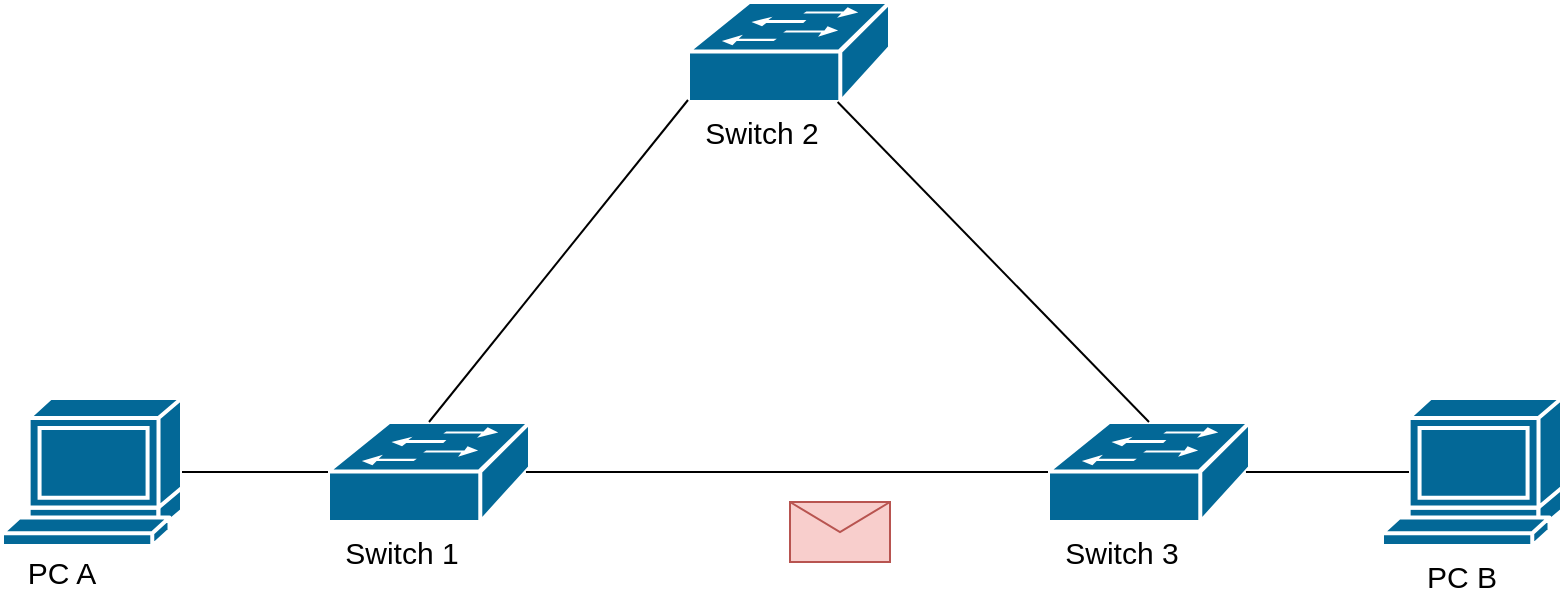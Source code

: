 <mxfile version="18.1.3" type="github"><diagram id="K00No8PFQpgPU9eF6Gh3" name="Page-1"><mxGraphModel dx="920" dy="504" grid="1" gridSize="10" guides="1" tooltips="1" connect="1" arrows="1" fold="1" page="1" pageScale="1" pageWidth="827" pageHeight="1169" math="0" shadow="0"><root><mxCell id="0"/><mxCell id="1" parent="0"/><mxCell id="Pq2s1rolhXNcvBjcGybK-1" value="" style="shape=mxgraph.cisco.switches.workgroup_switch;sketch=0;html=1;pointerEvents=1;dashed=0;fillColor=#036897;strokeColor=#ffffff;strokeWidth=2;verticalLabelPosition=bottom;verticalAlign=top;align=center;outlineConnect=0;" parent="1" vertex="1"><mxGeometry x="363" y="200" width="101" height="50" as="geometry"/></mxCell><mxCell id="Pq2s1rolhXNcvBjcGybK-2" value="" style="shape=mxgraph.cisco.switches.workgroup_switch;sketch=0;html=1;pointerEvents=1;dashed=0;fillColor=#036897;strokeColor=#ffffff;strokeWidth=2;verticalLabelPosition=bottom;verticalAlign=top;align=center;outlineConnect=0;" parent="1" vertex="1"><mxGeometry x="543" y="410" width="101" height="50" as="geometry"/></mxCell><mxCell id="Pq2s1rolhXNcvBjcGybK-3" value="" style="shape=mxgraph.cisco.switches.workgroup_switch;sketch=0;html=1;pointerEvents=1;dashed=0;fillColor=#036897;strokeColor=#ffffff;strokeWidth=2;verticalLabelPosition=bottom;verticalAlign=top;align=center;outlineConnect=0;" parent="1" vertex="1"><mxGeometry x="183" y="410" width="101" height="50" as="geometry"/></mxCell><mxCell id="Pq2s1rolhXNcvBjcGybK-5" value="" style="shape=mxgraph.cisco.computers_and_peripherals.terminal;sketch=0;html=1;pointerEvents=1;dashed=0;fillColor=#036897;strokeColor=#ffffff;strokeWidth=2;verticalLabelPosition=bottom;verticalAlign=top;align=center;outlineConnect=0;" parent="1" vertex="1"><mxGeometry x="20" y="398" width="90" height="74" as="geometry"/></mxCell><mxCell id="Pq2s1rolhXNcvBjcGybK-11" value="" style="endArrow=none;html=1;rounded=0;exitX=0.5;exitY=0;exitDx=0;exitDy=0;exitPerimeter=0;entryX=0;entryY=0.98;entryDx=0;entryDy=0;entryPerimeter=0;" parent="1" source="Pq2s1rolhXNcvBjcGybK-3" target="Pq2s1rolhXNcvBjcGybK-1" edge="1"><mxGeometry width="50" height="50" relative="1" as="geometry"><mxPoint x="270" y="390" as="sourcePoint"/><mxPoint x="320" y="340" as="targetPoint"/></mxGeometry></mxCell><mxCell id="Pq2s1rolhXNcvBjcGybK-13" value="" style="endArrow=none;html=1;rounded=0;exitX=0.5;exitY=0;exitDx=0;exitDy=0;exitPerimeter=0;" parent="1" source="Pq2s1rolhXNcvBjcGybK-2" target="Pq2s1rolhXNcvBjcGybK-1" edge="1"><mxGeometry width="50" height="50" relative="1" as="geometry"><mxPoint x="370" y="450" as="sourcePoint"/><mxPoint x="420" y="400" as="targetPoint"/></mxGeometry></mxCell><mxCell id="Pq2s1rolhXNcvBjcGybK-14" value="" style="endArrow=none;html=1;rounded=0;exitX=0.98;exitY=0.5;exitDx=0;exitDy=0;exitPerimeter=0;entryX=0;entryY=0.5;entryDx=0;entryDy=0;entryPerimeter=0;" parent="1" source="Pq2s1rolhXNcvBjcGybK-3" target="Pq2s1rolhXNcvBjcGybK-2" edge="1"><mxGeometry width="50" height="50" relative="1" as="geometry"><mxPoint x="370" y="450" as="sourcePoint"/><mxPoint x="420" y="400" as="targetPoint"/></mxGeometry></mxCell><mxCell id="Pq2s1rolhXNcvBjcGybK-16" value="" style="shape=mxgraph.cisco.computers_and_peripherals.terminal;sketch=0;html=1;pointerEvents=1;dashed=0;fillColor=#036897;strokeColor=#ffffff;strokeWidth=2;verticalLabelPosition=bottom;verticalAlign=top;align=center;outlineConnect=0;" parent="1" vertex="1"><mxGeometry x="710" y="398" width="90" height="74" as="geometry"/></mxCell><mxCell id="Pq2s1rolhXNcvBjcGybK-18" value="" style="endArrow=none;html=1;rounded=0;exitX=1;exitY=0.5;exitDx=0;exitDy=0;exitPerimeter=0;entryX=0;entryY=0.5;entryDx=0;entryDy=0;entryPerimeter=0;" parent="1" source="Pq2s1rolhXNcvBjcGybK-5" target="Pq2s1rolhXNcvBjcGybK-3" edge="1"><mxGeometry width="50" height="50" relative="1" as="geometry"><mxPoint x="190" y="570" as="sourcePoint"/><mxPoint x="240" y="520" as="targetPoint"/></mxGeometry></mxCell><mxCell id="Pq2s1rolhXNcvBjcGybK-19" value="" style="endArrow=none;html=1;rounded=0;exitX=0.98;exitY=0.5;exitDx=0;exitDy=0;exitPerimeter=0;entryX=0.15;entryY=0.5;entryDx=0;entryDy=0;entryPerimeter=0;" parent="1" source="Pq2s1rolhXNcvBjcGybK-2" target="Pq2s1rolhXNcvBjcGybK-16" edge="1"><mxGeometry width="50" height="50" relative="1" as="geometry"><mxPoint x="610" y="440" as="sourcePoint"/><mxPoint x="660" y="390" as="targetPoint"/></mxGeometry></mxCell><mxCell id="Pq2s1rolhXNcvBjcGybK-20" value="&lt;font style=&quot;font-size: 15px;&quot;&gt;PC A&lt;/font&gt;" style="text;html=1;strokeColor=none;fillColor=none;align=center;verticalAlign=middle;whiteSpace=wrap;rounded=0;" parent="1" vertex="1"><mxGeometry x="20" y="470" width="60" height="30" as="geometry"/></mxCell><mxCell id="Pq2s1rolhXNcvBjcGybK-21" value="&lt;font style=&quot;font-size: 15px;&quot;&gt;Switch 1&lt;/font&gt;" style="text;html=1;strokeColor=none;fillColor=none;align=center;verticalAlign=middle;whiteSpace=wrap;rounded=0;" parent="1" vertex="1"><mxGeometry x="190" y="460" width="60" height="30" as="geometry"/></mxCell><mxCell id="Pq2s1rolhXNcvBjcGybK-22" value="&lt;font style=&quot;font-size: 15px;&quot;&gt;Switch 2&lt;/font&gt;" style="text;html=1;strokeColor=none;fillColor=none;align=center;verticalAlign=middle;whiteSpace=wrap;rounded=0;" parent="1" vertex="1"><mxGeometry x="370" y="250" width="60" height="30" as="geometry"/></mxCell><mxCell id="Pq2s1rolhXNcvBjcGybK-23" value="&lt;font style=&quot;font-size: 15px;&quot;&gt;Switch 3&lt;/font&gt;" style="text;html=1;strokeColor=none;fillColor=none;align=center;verticalAlign=middle;whiteSpace=wrap;rounded=0;" parent="1" vertex="1"><mxGeometry x="550" y="460" width="60" height="30" as="geometry"/></mxCell><mxCell id="Pq2s1rolhXNcvBjcGybK-24" value="&lt;font style=&quot;font-size: 15px;&quot;&gt;PC B&lt;/font&gt;" style="text;html=1;strokeColor=none;fillColor=none;align=center;verticalAlign=middle;whiteSpace=wrap;rounded=0;" parent="1" vertex="1"><mxGeometry x="720" y="472" width="60" height="30" as="geometry"/></mxCell><mxCell id="TJ8tz61ypjwQuF67YSzk-4" value="" style="group" vertex="1" connectable="0" parent="1"><mxGeometry x="364" y="440" width="100" height="50" as="geometry"/></mxCell><mxCell id="Cs98_yRKcukp_XkSm2hE-1" value="" style="shape=message;html=1;whiteSpace=wrap;html=1;outlineConnect=0;fontSize=15;rotation=0;fillColor=#f8cecc;strokeColor=#b85450;" parent="TJ8tz61ypjwQuF67YSzk-4" vertex="1"><mxGeometry x="50" y="10" width="50" height="30" as="geometry"/></mxCell><mxCell id="TJ8tz61ypjwQuF67YSzk-3" value="" style="shape=image;html=1;verticalAlign=top;verticalLabelPosition=bottom;labelBackgroundColor=#ffffff;imageAspect=0;aspect=fixed;image=https://cdn3.iconfinder.com/data/icons/weather-free-2/32/Weather_Free_Outline_weather-wind-breeze-128.png;fontSize=15;rotation=-180;" vertex="1" parent="TJ8tz61ypjwQuF67YSzk-4"><mxGeometry width="50" height="50" as="geometry"/></mxCell></root></mxGraphModel></diagram></mxfile>
